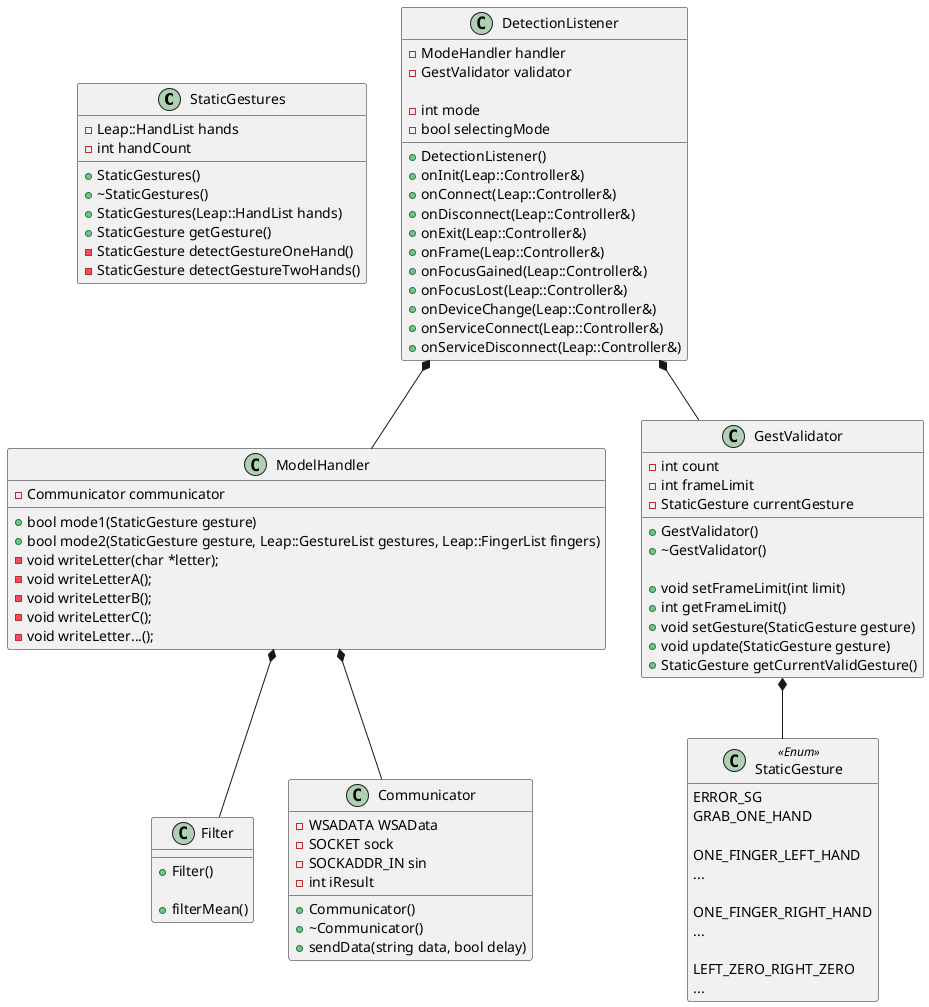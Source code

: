 @startuml

class StaticGestures {
  +StaticGestures()
  +~StaticGestures()
  +StaticGestures(Leap::HandList hands)
  +StaticGesture getGesture()
  -StaticGesture detectGestureOneHand()
  -StaticGesture detectGestureTwoHands()


  -Leap::HandList hands
  -int handCount
}

class StaticGesture <<Enum>> {
  ERROR_SG
  GRAB_ONE_HAND

  ONE_FINGER_LEFT_HAND
  ...

  ONE_FINGER_RIGHT_HAND
  ...

  LEFT_ZERO_RIGHT_ZERO
  ...
}

class Filter {
  +Filter()

  +filterMean()
}

class DetectionListener {
  +DetectionListener()
  +onInit(Leap::Controller&)
  +onConnect(Leap::Controller&)
  +onDisconnect(Leap::Controller&)
  +onExit(Leap::Controller&)
	+onFrame(Leap::Controller&)
	+onFocusGained(Leap::Controller&)
	+onFocusLost(Leap::Controller&)
	+onDeviceChange(Leap::Controller&)
	+onServiceConnect(Leap::Controller&)
	+onServiceDisconnect(Leap::Controller&)

  -ModeHandler handler
  -GestValidator validator

  -int mode
  -bool selectingMode
}

class ModelHandler {
  +bool mode1(StaticGesture gesture)
  +bool mode2(StaticGesture gesture, Leap::GestureList gestures, Leap::FingerList fingers)
  -void writeLetter(char *letter);
	-void writeLetterA();
	-void writeLetterB();
	-void writeLetterC();
  -void writeLetter...();

  -Communicator communicator
}

class Communicator {
  -WSADATA WSAData
  -SOCKET sock
  -SOCKADDR_IN sin
  -int iResult

  +Communicator()
  +~Communicator()
  +sendData(string data, bool delay)
}

class GestValidator {
  +GestValidator()
	+~GestValidator()

	+void setFrameLimit(int limit)
	+int getFrameLimit()
	+void setGesture(StaticGesture gesture)
  +void update(StaticGesture gesture)
  +StaticGesture getCurrentValidGesture()

  -int count
  -int frameLimit
  -StaticGesture currentGesture
}

ModelHandler *-- Communicator
ModelHandler *-- Filter
DetectionListener *-- ModelHandler
DetectionListener *-- GestValidator
GestValidator *-- StaticGesture

hide StaticGesture methods
@enduml
